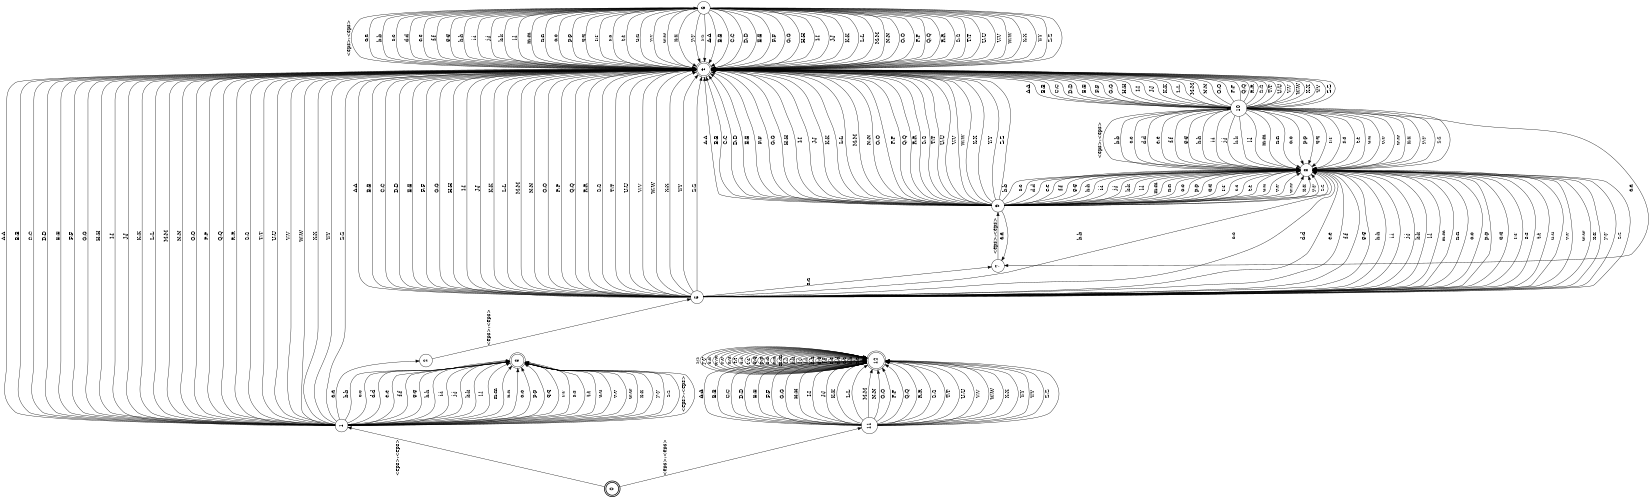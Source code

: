digraph FST {
rankdir = LR;
size = "8.5,11";
label = "";
center = 1;
orientation = Landscape;
ranksep = "0.4";
nodesep = "0.25";
0 [label = "0", shape = doublecircle, style = bold, fontsize = 14]
	0 -> 1 [label = "<eps>:<eps>", fontsize = 14];
	0 -> 11 [label = "<eps>:<eps>", fontsize = 14];
1 [label = "1", shape = circle, style = solid, fontsize = 14]
	1 -> 2 [label = "a:a", fontsize = 14];
	1 -> 3 [label = "b:b", fontsize = 14];
	1 -> 3 [label = "c:c", fontsize = 14];
	1 -> 3 [label = "d:d", fontsize = 14];
	1 -> 3 [label = "e:e", fontsize = 14];
	1 -> 3 [label = "f:f", fontsize = 14];
	1 -> 3 [label = "g:g", fontsize = 14];
	1 -> 3 [label = "h:h", fontsize = 14];
	1 -> 3 [label = "i:i", fontsize = 14];
	1 -> 3 [label = "j:j", fontsize = 14];
	1 -> 3 [label = "k:k", fontsize = 14];
	1 -> 3 [label = "l:l", fontsize = 14];
	1 -> 3 [label = "m:m", fontsize = 14];
	1 -> 3 [label = "n:n", fontsize = 14];
	1 -> 3 [label = "o:o", fontsize = 14];
	1 -> 3 [label = "p:p", fontsize = 14];
	1 -> 3 [label = "q:q", fontsize = 14];
	1 -> 3 [label = "r:r", fontsize = 14];
	1 -> 3 [label = "s:s", fontsize = 14];
	1 -> 3 [label = "t:t", fontsize = 14];
	1 -> 3 [label = "u:u", fontsize = 14];
	1 -> 3 [label = "v:v", fontsize = 14];
	1 -> 3 [label = "w:w", fontsize = 14];
	1 -> 3 [label = "x:x", fontsize = 14];
	1 -> 3 [label = "y:y", fontsize = 14];
	1 -> 3 [label = "z:z", fontsize = 14];
	1 -> 4 [label = "A:A", fontsize = 14];
	1 -> 4 [label = "B:B", fontsize = 14];
	1 -> 4 [label = "C:C", fontsize = 14];
	1 -> 4 [label = "D:D", fontsize = 14];
	1 -> 4 [label = "E:E", fontsize = 14];
	1 -> 4 [label = "F:F", fontsize = 14];
	1 -> 4 [label = "G:G", fontsize = 14];
	1 -> 4 [label = "H:H", fontsize = 14];
	1 -> 4 [label = "I:I", fontsize = 14];
	1 -> 4 [label = "J:J", fontsize = 14];
	1 -> 4 [label = "K:K", fontsize = 14];
	1 -> 4 [label = "L:L", fontsize = 14];
	1 -> 4 [label = "M:M", fontsize = 14];
	1 -> 4 [label = "N:N", fontsize = 14];
	1 -> 4 [label = "O:O", fontsize = 14];
	1 -> 4 [label = "P:P", fontsize = 14];
	1 -> 4 [label = "Q:Q", fontsize = 14];
	1 -> 4 [label = "R:R", fontsize = 14];
	1 -> 4 [label = "S:S", fontsize = 14];
	1 -> 4 [label = "T:T", fontsize = 14];
	1 -> 4 [label = "U:U", fontsize = 14];
	1 -> 4 [label = "V:V", fontsize = 14];
	1 -> 4 [label = "W:W", fontsize = 14];
	1 -> 4 [label = "X:X", fontsize = 14];
	1 -> 4 [label = "Y:Y", fontsize = 14];
	1 -> 4 [label = "Z:Z", fontsize = 14];
2 [label = "2", shape = circle, style = solid, fontsize = 14]
	2 -> 5 [label = "<eps>:<eps>", fontsize = 14];
3 [label = "3", shape = doublecircle, style = solid, fontsize = 14]
	3 -> 1 [label = "<eps>:<eps>", fontsize = 14];
4 [label = "4", shape = doublecircle, style = solid, fontsize = 14]
	4 -> 6 [label = "<eps>:<eps>", fontsize = 14];
5 [label = "5", shape = circle, style = solid, fontsize = 14]
	5 -> 7 [label = "a:a", fontsize = 14];
	5 -> 8 [label = "b:b", fontsize = 14];
	5 -> 8 [label = "c:c", fontsize = 14];
	5 -> 8 [label = "d:d", fontsize = 14];
	5 -> 8 [label = "e:e", fontsize = 14];
	5 -> 8 [label = "f:f", fontsize = 14];
	5 -> 8 [label = "g:g", fontsize = 14];
	5 -> 8 [label = "h:h", fontsize = 14];
	5 -> 8 [label = "i:i", fontsize = 14];
	5 -> 8 [label = "j:j", fontsize = 14];
	5 -> 8 [label = "k:k", fontsize = 14];
	5 -> 8 [label = "l:l", fontsize = 14];
	5 -> 8 [label = "m:m", fontsize = 14];
	5 -> 8 [label = "n:n", fontsize = 14];
	5 -> 8 [label = "o:o", fontsize = 14];
	5 -> 8 [label = "p:p", fontsize = 14];
	5 -> 8 [label = "q:q", fontsize = 14];
	5 -> 8 [label = "r:r", fontsize = 14];
	5 -> 8 [label = "s:s", fontsize = 14];
	5 -> 8 [label = "t:t", fontsize = 14];
	5 -> 8 [label = "u:u", fontsize = 14];
	5 -> 8 [label = "v:v", fontsize = 14];
	5 -> 8 [label = "w:w", fontsize = 14];
	5 -> 8 [label = "x:x", fontsize = 14];
	5 -> 8 [label = "y:y", fontsize = 14];
	5 -> 8 [label = "z:z", fontsize = 14];
	5 -> 4 [label = "A:A", fontsize = 14];
	5 -> 4 [label = "B:B", fontsize = 14];
	5 -> 4 [label = "C:C", fontsize = 14];
	5 -> 4 [label = "D:D", fontsize = 14];
	5 -> 4 [label = "E:E", fontsize = 14];
	5 -> 4 [label = "F:F", fontsize = 14];
	5 -> 4 [label = "G:G", fontsize = 14];
	5 -> 4 [label = "H:H", fontsize = 14];
	5 -> 4 [label = "I:I", fontsize = 14];
	5 -> 4 [label = "J:J", fontsize = 14];
	5 -> 4 [label = "K:K", fontsize = 14];
	5 -> 4 [label = "L:L", fontsize = 14];
	5 -> 4 [label = "M:M", fontsize = 14];
	5 -> 4 [label = "N:N", fontsize = 14];
	5 -> 4 [label = "O:O", fontsize = 14];
	5 -> 4 [label = "P:P", fontsize = 14];
	5 -> 4 [label = "Q:Q", fontsize = 14];
	5 -> 4 [label = "R:R", fontsize = 14];
	5 -> 4 [label = "S:S", fontsize = 14];
	5 -> 4 [label = "T:T", fontsize = 14];
	5 -> 4 [label = "U:U", fontsize = 14];
	5 -> 4 [label = "V:V", fontsize = 14];
	5 -> 4 [label = "W:W", fontsize = 14];
	5 -> 4 [label = "X:X", fontsize = 14];
	5 -> 4 [label = "Y:Y", fontsize = 14];
	5 -> 4 [label = "Z:Z", fontsize = 14];
6 [label = "6", shape = circle, style = solid, fontsize = 14]
	6 -> 4 [label = "a:a", fontsize = 14];
	6 -> 4 [label = "b:b", fontsize = 14];
	6 -> 4 [label = "c:c", fontsize = 14];
	6 -> 4 [label = "d:d", fontsize = 14];
	6 -> 4 [label = "e:e", fontsize = 14];
	6 -> 4 [label = "f:f", fontsize = 14];
	6 -> 4 [label = "g:g", fontsize = 14];
	6 -> 4 [label = "h:h", fontsize = 14];
	6 -> 4 [label = "i:i", fontsize = 14];
	6 -> 4 [label = "j:j", fontsize = 14];
	6 -> 4 [label = "k:k", fontsize = 14];
	6 -> 4 [label = "l:l", fontsize = 14];
	6 -> 4 [label = "m:m", fontsize = 14];
	6 -> 4 [label = "n:n", fontsize = 14];
	6 -> 4 [label = "o:o", fontsize = 14];
	6 -> 4 [label = "p:p", fontsize = 14];
	6 -> 4 [label = "q:q", fontsize = 14];
	6 -> 4 [label = "r:r", fontsize = 14];
	6 -> 4 [label = "s:s", fontsize = 14];
	6 -> 4 [label = "t:t", fontsize = 14];
	6 -> 4 [label = "u:u", fontsize = 14];
	6 -> 4 [label = "v:v", fontsize = 14];
	6 -> 4 [label = "w:w", fontsize = 14];
	6 -> 4 [label = "x:x", fontsize = 14];
	6 -> 4 [label = "y:y", fontsize = 14];
	6 -> 4 [label = "z:z", fontsize = 14];
	6 -> 4 [label = "A:A", fontsize = 14];
	6 -> 4 [label = "B:B", fontsize = 14];
	6 -> 4 [label = "C:C", fontsize = 14];
	6 -> 4 [label = "D:D", fontsize = 14];
	6 -> 4 [label = "E:E", fontsize = 14];
	6 -> 4 [label = "F:F", fontsize = 14];
	6 -> 4 [label = "G:G", fontsize = 14];
	6 -> 4 [label = "H:H", fontsize = 14];
	6 -> 4 [label = "I:I", fontsize = 14];
	6 -> 4 [label = "J:J", fontsize = 14];
	6 -> 4 [label = "K:K", fontsize = 14];
	6 -> 4 [label = "L:L", fontsize = 14];
	6 -> 4 [label = "M:M", fontsize = 14];
	6 -> 4 [label = "N:N", fontsize = 14];
	6 -> 4 [label = "O:O", fontsize = 14];
	6 -> 4 [label = "P:P", fontsize = 14];
	6 -> 4 [label = "Q:Q", fontsize = 14];
	6 -> 4 [label = "R:R", fontsize = 14];
	6 -> 4 [label = "S:S", fontsize = 14];
	6 -> 4 [label = "T:T", fontsize = 14];
	6 -> 4 [label = "U:U", fontsize = 14];
	6 -> 4 [label = "V:V", fontsize = 14];
	6 -> 4 [label = "W:W", fontsize = 14];
	6 -> 4 [label = "X:X", fontsize = 14];
	6 -> 4 [label = "Y:Y", fontsize = 14];
	6 -> 4 [label = "Z:Z", fontsize = 14];
7 [label = "7", shape = circle, style = solid, fontsize = 14]
	7 -> 9 [label = "<eps>:<eps>", fontsize = 14];
8 [label = "8", shape = circle, style = solid, fontsize = 14]
	8 -> 10 [label = "<eps>:<eps>", fontsize = 14];
9 [label = "9", shape = circle, style = solid, fontsize = 14]
	9 -> 7 [label = "a:a", fontsize = 14];
	9 -> 8 [label = "b:b", fontsize = 14];
	9 -> 8 [label = "c:c", fontsize = 14];
	9 -> 8 [label = "d:d", fontsize = 14];
	9 -> 8 [label = "e:e", fontsize = 14];
	9 -> 8 [label = "f:f", fontsize = 14];
	9 -> 8 [label = "g:g", fontsize = 14];
	9 -> 8 [label = "h:h", fontsize = 14];
	9 -> 8 [label = "i:i", fontsize = 14];
	9 -> 8 [label = "j:j", fontsize = 14];
	9 -> 8 [label = "k:k", fontsize = 14];
	9 -> 8 [label = "l:l", fontsize = 14];
	9 -> 8 [label = "m:m", fontsize = 14];
	9 -> 8 [label = "n:n", fontsize = 14];
	9 -> 8 [label = "o:o", fontsize = 14];
	9 -> 8 [label = "p:p", fontsize = 14];
	9 -> 8 [label = "q:q", fontsize = 14];
	9 -> 8 [label = "r:r", fontsize = 14];
	9 -> 8 [label = "s:s", fontsize = 14];
	9 -> 8 [label = "t:t", fontsize = 14];
	9 -> 8 [label = "u:u", fontsize = 14];
	9 -> 8 [label = "v:v", fontsize = 14];
	9 -> 8 [label = "w:w", fontsize = 14];
	9 -> 8 [label = "x:x", fontsize = 14];
	9 -> 8 [label = "y:y", fontsize = 14];
	9 -> 8 [label = "z:z", fontsize = 14];
	9 -> 4 [label = "A:A", fontsize = 14];
	9 -> 4 [label = "B:B", fontsize = 14];
	9 -> 4 [label = "C:C", fontsize = 14];
	9 -> 4 [label = "D:D", fontsize = 14];
	9 -> 4 [label = "E:E", fontsize = 14];
	9 -> 4 [label = "F:F", fontsize = 14];
	9 -> 4 [label = "G:G", fontsize = 14];
	9 -> 4 [label = "H:H", fontsize = 14];
	9 -> 4 [label = "I:I", fontsize = 14];
	9 -> 4 [label = "J:J", fontsize = 14];
	9 -> 4 [label = "K:K", fontsize = 14];
	9 -> 4 [label = "L:L", fontsize = 14];
	9 -> 4 [label = "M:M", fontsize = 14];
	9 -> 4 [label = "N:N", fontsize = 14];
	9 -> 4 [label = "O:O", fontsize = 14];
	9 -> 4 [label = "P:P", fontsize = 14];
	9 -> 4 [label = "Q:Q", fontsize = 14];
	9 -> 4 [label = "R:R", fontsize = 14];
	9 -> 4 [label = "S:S", fontsize = 14];
	9 -> 4 [label = "T:T", fontsize = 14];
	9 -> 4 [label = "U:U", fontsize = 14];
	9 -> 4 [label = "V:V", fontsize = 14];
	9 -> 4 [label = "W:W", fontsize = 14];
	9 -> 4 [label = "X:X", fontsize = 14];
	9 -> 4 [label = "Y:Y", fontsize = 14];
	9 -> 4 [label = "Z:Z", fontsize = 14];
10 [label = "10", shape = circle, style = solid, fontsize = 14]
	10 -> 7 [label = "a:a", fontsize = 14];
	10 -> 8 [label = "b:b", fontsize = 14];
	10 -> 8 [label = "c:c", fontsize = 14];
	10 -> 8 [label = "d:d", fontsize = 14];
	10 -> 8 [label = "e:e", fontsize = 14];
	10 -> 8 [label = "f:f", fontsize = 14];
	10 -> 8 [label = "g:g", fontsize = 14];
	10 -> 8 [label = "h:h", fontsize = 14];
	10 -> 8 [label = "i:i", fontsize = 14];
	10 -> 8 [label = "j:j", fontsize = 14];
	10 -> 8 [label = "k:k", fontsize = 14];
	10 -> 8 [label = "l:l", fontsize = 14];
	10 -> 8 [label = "m:m", fontsize = 14];
	10 -> 8 [label = "n:n", fontsize = 14];
	10 -> 8 [label = "o:o", fontsize = 14];
	10 -> 8 [label = "p:p", fontsize = 14];
	10 -> 8 [label = "q:q", fontsize = 14];
	10 -> 8 [label = "r:r", fontsize = 14];
	10 -> 8 [label = "s:s", fontsize = 14];
	10 -> 8 [label = "t:t", fontsize = 14];
	10 -> 8 [label = "u:u", fontsize = 14];
	10 -> 8 [label = "v:v", fontsize = 14];
	10 -> 8 [label = "w:w", fontsize = 14];
	10 -> 8 [label = "x:x", fontsize = 14];
	10 -> 8 [label = "y:y", fontsize = 14];
	10 -> 8 [label = "z:z", fontsize = 14];
	10 -> 4 [label = "A:A", fontsize = 14];
	10 -> 4 [label = "B:B", fontsize = 14];
	10 -> 4 [label = "C:C", fontsize = 14];
	10 -> 4 [label = "D:D", fontsize = 14];
	10 -> 4 [label = "E:E", fontsize = 14];
	10 -> 4 [label = "F:F", fontsize = 14];
	10 -> 4 [label = "G:G", fontsize = 14];
	10 -> 4 [label = "H:H", fontsize = 14];
	10 -> 4 [label = "I:I", fontsize = 14];
	10 -> 4 [label = "J:J", fontsize = 14];
	10 -> 4 [label = "K:K", fontsize = 14];
	10 -> 4 [label = "L:L", fontsize = 14];
	10 -> 4 [label = "M:M", fontsize = 14];
	10 -> 4 [label = "N:N", fontsize = 14];
	10 -> 4 [label = "O:O", fontsize = 14];
	10 -> 4 [label = "P:P", fontsize = 14];
	10 -> 4 [label = "Q:Q", fontsize = 14];
	10 -> 4 [label = "R:R", fontsize = 14];
	10 -> 4 [label = "S:S", fontsize = 14];
	10 -> 4 [label = "T:T", fontsize = 14];
	10 -> 4 [label = "U:U", fontsize = 14];
	10 -> 4 [label = "V:V", fontsize = 14];
	10 -> 4 [label = "W:W", fontsize = 14];
	10 -> 4 [label = "X:X", fontsize = 14];
	10 -> 4 [label = "Y:Y", fontsize = 14];
	10 -> 4 [label = "Z:Z", fontsize = 14];
11 [label = "11", shape = circle, style = solid, fontsize = 14]
	11 -> 12 [label = "A:A", fontsize = 14];
	11 -> 12 [label = "B:B", fontsize = 14];
	11 -> 12 [label = "C:C", fontsize = 14];
	11 -> 12 [label = "D:D", fontsize = 14];
	11 -> 12 [label = "E:E", fontsize = 14];
	11 -> 12 [label = "F:F", fontsize = 14];
	11 -> 12 [label = "G:G", fontsize = 14];
	11 -> 12 [label = "H:H", fontsize = 14];
	11 -> 12 [label = "I:I", fontsize = 14];
	11 -> 12 [label = "J:J", fontsize = 14];
	11 -> 12 [label = "K:K", fontsize = 14];
	11 -> 12 [label = "L:L", fontsize = 14];
	11 -> 12 [label = "M:M", fontsize = 14];
	11 -> 12 [label = "N:N", fontsize = 14];
	11 -> 12 [label = "O:O", fontsize = 14];
	11 -> 12 [label = "P:P", fontsize = 14];
	11 -> 12 [label = "Q:Q", fontsize = 14];
	11 -> 12 [label = "R:R", fontsize = 14];
	11 -> 12 [label = "S:S", fontsize = 14];
	11 -> 12 [label = "T:T", fontsize = 14];
	11 -> 12 [label = "U:U", fontsize = 14];
	11 -> 12 [label = "V:V", fontsize = 14];
	11 -> 12 [label = "W:W", fontsize = 14];
	11 -> 12 [label = "X:X", fontsize = 14];
	11 -> 12 [label = "Y:Y", fontsize = 14];
	11 -> 12 [label = "Y:Y", fontsize = 14];
	11 -> 12 [label = "Z:Z", fontsize = 14];
12 [label = "12", shape = doublecircle, style = solid, fontsize = 14]
	12 -> 12 [label = "a:a", fontsize = 14];
	12 -> 12 [label = "b:b", fontsize = 14];
	12 -> 12 [label = "c:c", fontsize = 14];
	12 -> 12 [label = "d:d", fontsize = 14];
	12 -> 12 [label = "e:e", fontsize = 14];
	12 -> 12 [label = "f:f", fontsize = 14];
	12 -> 12 [label = "g:g", fontsize = 14];
	12 -> 12 [label = "h:h", fontsize = 14];
	12 -> 12 [label = "i:i", fontsize = 14];
	12 -> 12 [label = "j:j", fontsize = 14];
	12 -> 12 [label = "k:k", fontsize = 14];
	12 -> 12 [label = "l:l", fontsize = 14];
	12 -> 12 [label = "m:m", fontsize = 14];
	12 -> 12 [label = "n:n", fontsize = 14];
	12 -> 12 [label = "o:o", fontsize = 14];
	12 -> 12 [label = "p:p", fontsize = 14];
	12 -> 12 [label = "q:q", fontsize = 14];
	12 -> 12 [label = "r:r", fontsize = 14];
	12 -> 12 [label = "s:s", fontsize = 14];
	12 -> 12 [label = "t:t", fontsize = 14];
	12 -> 12 [label = "u:u", fontsize = 14];
	12 -> 12 [label = "v:v", fontsize = 14];
	12 -> 12 [label = "w:w", fontsize = 14];
	12 -> 12 [label = "x:x", fontsize = 14];
	12 -> 12 [label = "y:y", fontsize = 14];
	12 -> 12 [label = "z:z", fontsize = 14];
}
